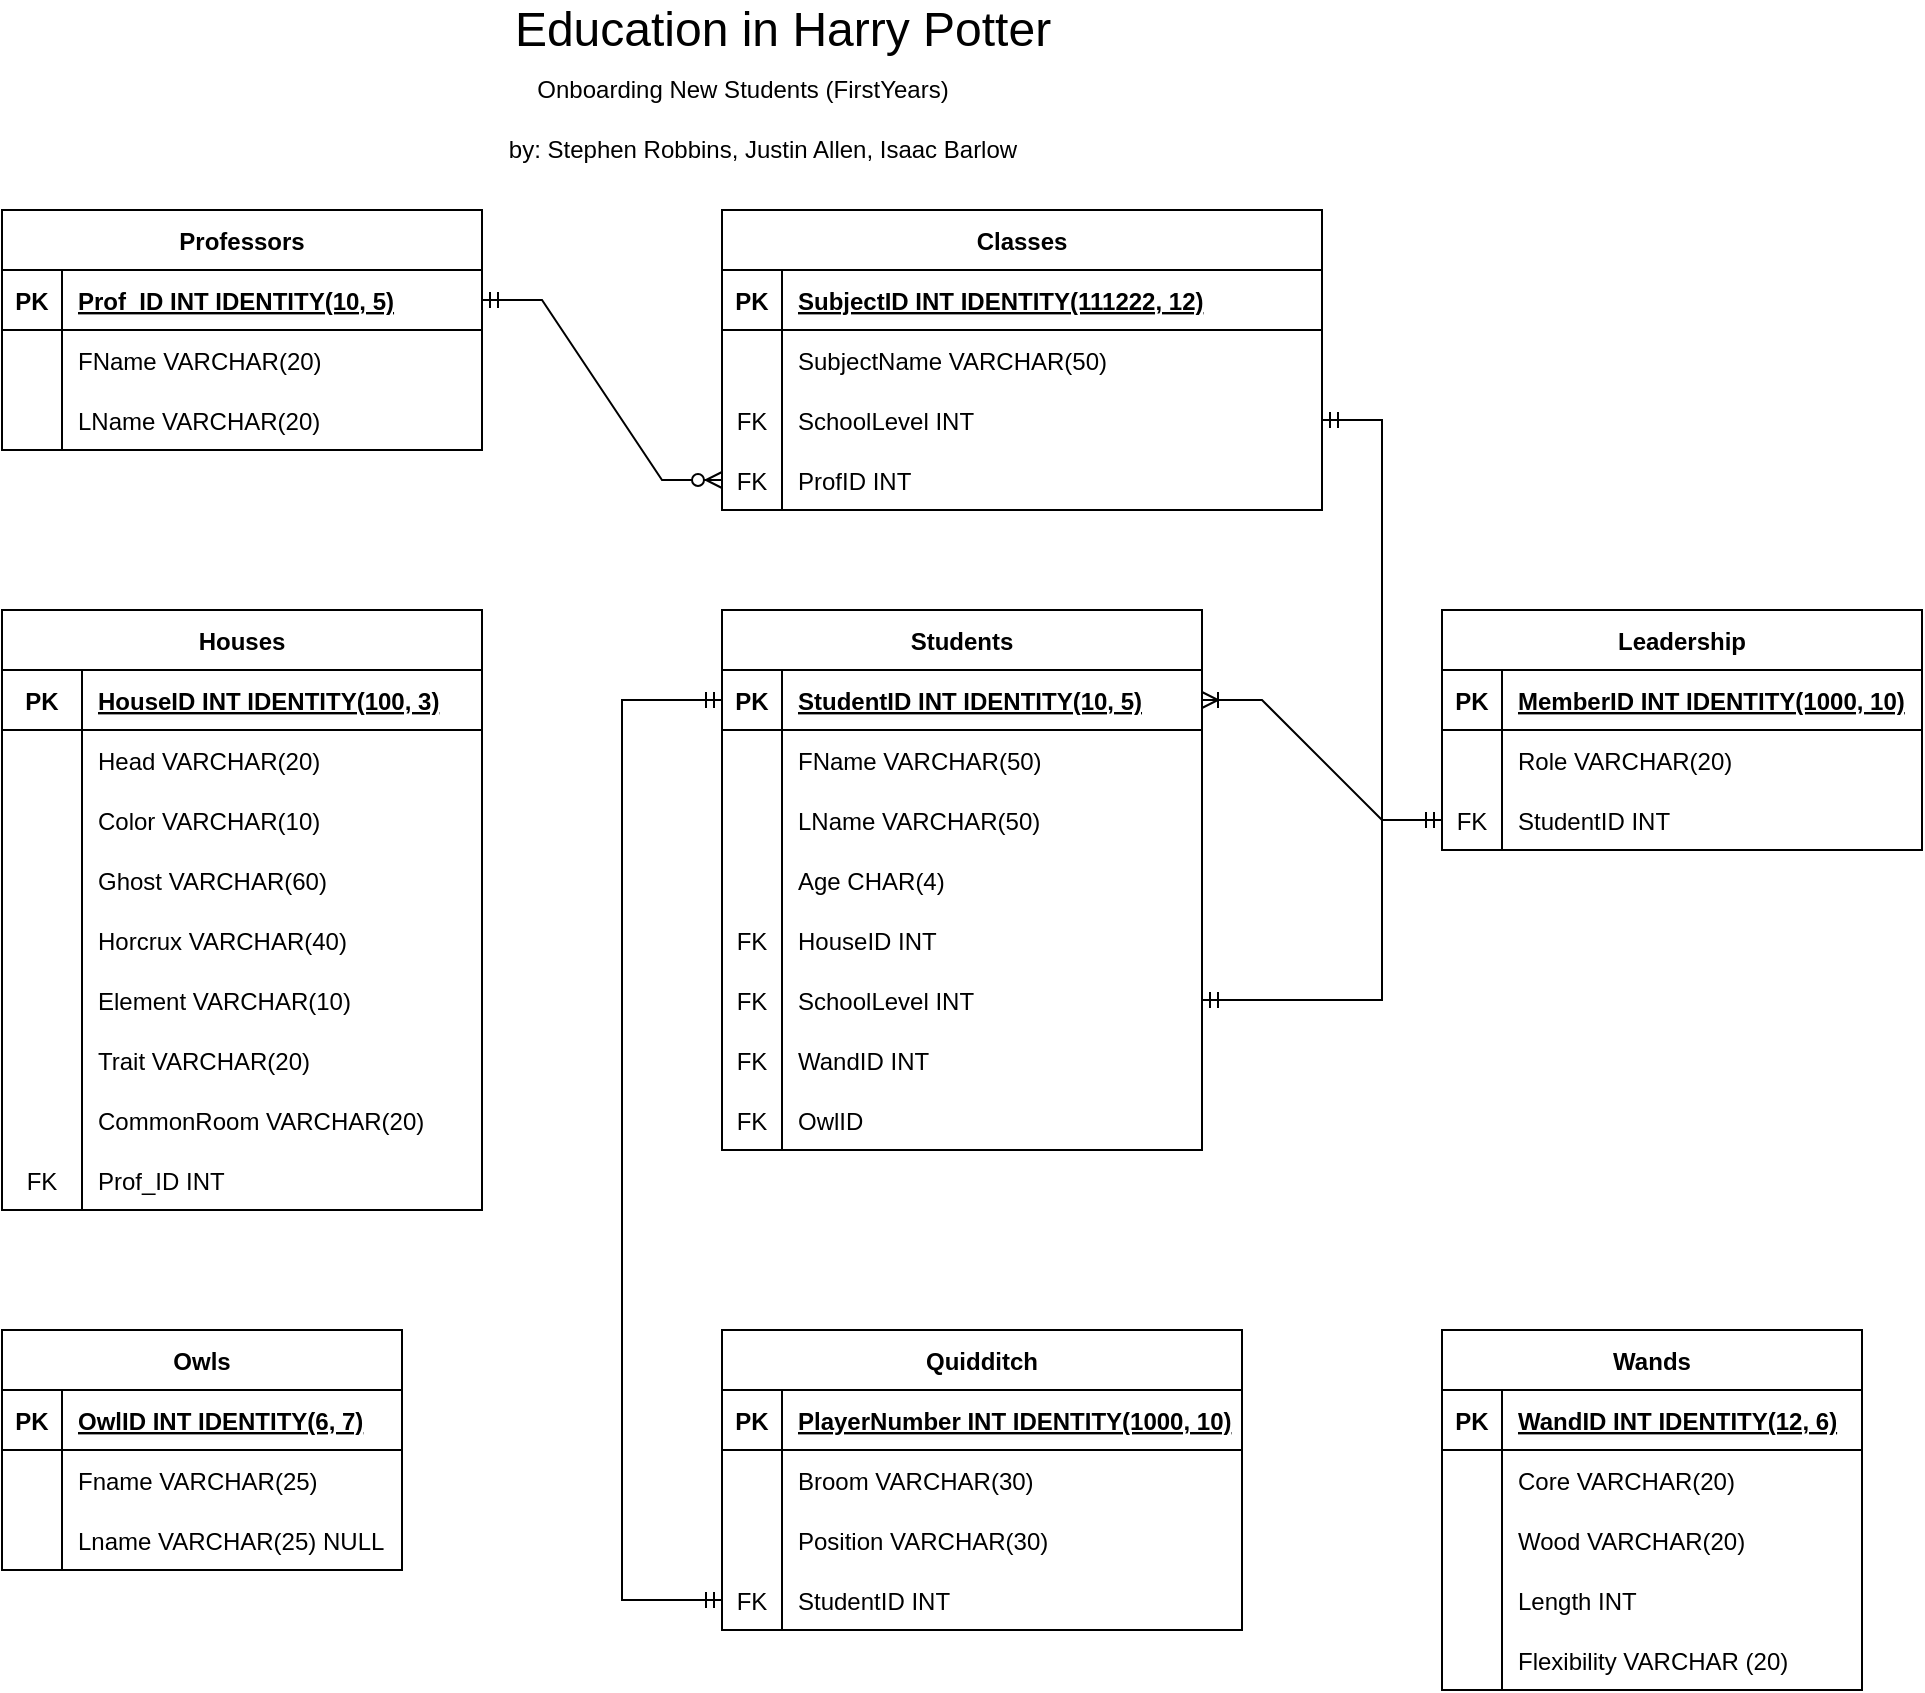 <mxfile version="17.4.2" type="github">
  <diagram id="U9MsJxQ1fenHRwTIjCpt" name="Page-1">
    <mxGraphModel dx="1662" dy="754" grid="1" gridSize="10" guides="1" tooltips="1" connect="1" arrows="1" fold="1" page="1" pageScale="1" pageWidth="850" pageHeight="1100" math="0" shadow="0">
      <root>
        <mxCell id="0" />
        <mxCell id="1" parent="0" />
        <mxCell id="-ZG44ZCdOxZZcYwlkN5d-154" value="Students" style="shape=table;startSize=30;container=1;collapsible=1;childLayout=tableLayout;fixedRows=1;rowLines=0;fontStyle=1;align=center;resizeLast=1;" parent="1" vertex="1">
          <mxGeometry x="440" y="360" width="240" height="270" as="geometry" />
        </mxCell>
        <mxCell id="-ZG44ZCdOxZZcYwlkN5d-155" value="" style="shape=tableRow;horizontal=0;startSize=0;swimlaneHead=0;swimlaneBody=0;fillColor=none;collapsible=0;dropTarget=0;points=[[0,0.5],[1,0.5]];portConstraint=eastwest;top=0;left=0;right=0;bottom=1;" parent="-ZG44ZCdOxZZcYwlkN5d-154" vertex="1">
          <mxGeometry y="30" width="240" height="30" as="geometry" />
        </mxCell>
        <mxCell id="-ZG44ZCdOxZZcYwlkN5d-156" value="PK" style="shape=partialRectangle;connectable=0;fillColor=none;top=0;left=0;bottom=0;right=0;fontStyle=1;overflow=hidden;" parent="-ZG44ZCdOxZZcYwlkN5d-155" vertex="1">
          <mxGeometry width="30" height="30" as="geometry">
            <mxRectangle width="30" height="30" as="alternateBounds" />
          </mxGeometry>
        </mxCell>
        <mxCell id="-ZG44ZCdOxZZcYwlkN5d-157" value="StudentID INT IDENTITY(10, 5)" style="shape=partialRectangle;connectable=0;fillColor=none;top=0;left=0;bottom=0;right=0;align=left;spacingLeft=6;fontStyle=5;overflow=hidden;" parent="-ZG44ZCdOxZZcYwlkN5d-155" vertex="1">
          <mxGeometry x="30" width="210" height="30" as="geometry">
            <mxRectangle width="210" height="30" as="alternateBounds" />
          </mxGeometry>
        </mxCell>
        <mxCell id="-ZG44ZCdOxZZcYwlkN5d-158" value="" style="shape=tableRow;horizontal=0;startSize=0;swimlaneHead=0;swimlaneBody=0;fillColor=none;collapsible=0;dropTarget=0;points=[[0,0.5],[1,0.5]];portConstraint=eastwest;top=0;left=0;right=0;bottom=0;" parent="-ZG44ZCdOxZZcYwlkN5d-154" vertex="1">
          <mxGeometry y="60" width="240" height="30" as="geometry" />
        </mxCell>
        <mxCell id="-ZG44ZCdOxZZcYwlkN5d-159" value="" style="shape=partialRectangle;connectable=0;fillColor=none;top=0;left=0;bottom=0;right=0;editable=1;overflow=hidden;" parent="-ZG44ZCdOxZZcYwlkN5d-158" vertex="1">
          <mxGeometry width="30" height="30" as="geometry">
            <mxRectangle width="30" height="30" as="alternateBounds" />
          </mxGeometry>
        </mxCell>
        <mxCell id="-ZG44ZCdOxZZcYwlkN5d-160" value="FName VARCHAR(50)" style="shape=partialRectangle;connectable=0;fillColor=none;top=0;left=0;bottom=0;right=0;align=left;spacingLeft=6;overflow=hidden;" parent="-ZG44ZCdOxZZcYwlkN5d-158" vertex="1">
          <mxGeometry x="30" width="210" height="30" as="geometry">
            <mxRectangle width="210" height="30" as="alternateBounds" />
          </mxGeometry>
        </mxCell>
        <mxCell id="-ZG44ZCdOxZZcYwlkN5d-161" value="" style="shape=tableRow;horizontal=0;startSize=0;swimlaneHead=0;swimlaneBody=0;fillColor=none;collapsible=0;dropTarget=0;points=[[0,0.5],[1,0.5]];portConstraint=eastwest;top=0;left=0;right=0;bottom=0;" parent="-ZG44ZCdOxZZcYwlkN5d-154" vertex="1">
          <mxGeometry y="90" width="240" height="30" as="geometry" />
        </mxCell>
        <mxCell id="-ZG44ZCdOxZZcYwlkN5d-162" value="" style="shape=partialRectangle;connectable=0;fillColor=none;top=0;left=0;bottom=0;right=0;editable=1;overflow=hidden;" parent="-ZG44ZCdOxZZcYwlkN5d-161" vertex="1">
          <mxGeometry width="30" height="30" as="geometry">
            <mxRectangle width="30" height="30" as="alternateBounds" />
          </mxGeometry>
        </mxCell>
        <mxCell id="-ZG44ZCdOxZZcYwlkN5d-163" value="LName VARCHAR(50)" style="shape=partialRectangle;connectable=0;fillColor=none;top=0;left=0;bottom=0;right=0;align=left;spacingLeft=6;overflow=hidden;" parent="-ZG44ZCdOxZZcYwlkN5d-161" vertex="1">
          <mxGeometry x="30" width="210" height="30" as="geometry">
            <mxRectangle width="210" height="30" as="alternateBounds" />
          </mxGeometry>
        </mxCell>
        <mxCell id="-ZG44ZCdOxZZcYwlkN5d-164" value="" style="shape=tableRow;horizontal=0;startSize=0;swimlaneHead=0;swimlaneBody=0;fillColor=none;collapsible=0;dropTarget=0;points=[[0,0.5],[1,0.5]];portConstraint=eastwest;top=0;left=0;right=0;bottom=0;" parent="-ZG44ZCdOxZZcYwlkN5d-154" vertex="1">
          <mxGeometry y="120" width="240" height="30" as="geometry" />
        </mxCell>
        <mxCell id="-ZG44ZCdOxZZcYwlkN5d-165" value="" style="shape=partialRectangle;connectable=0;fillColor=none;top=0;left=0;bottom=0;right=0;editable=1;overflow=hidden;" parent="-ZG44ZCdOxZZcYwlkN5d-164" vertex="1">
          <mxGeometry width="30" height="30" as="geometry">
            <mxRectangle width="30" height="30" as="alternateBounds" />
          </mxGeometry>
        </mxCell>
        <mxCell id="-ZG44ZCdOxZZcYwlkN5d-166" value="Age CHAR(4)" style="shape=partialRectangle;connectable=0;fillColor=none;top=0;left=0;bottom=0;right=0;align=left;spacingLeft=6;overflow=hidden;" parent="-ZG44ZCdOxZZcYwlkN5d-164" vertex="1">
          <mxGeometry x="30" width="210" height="30" as="geometry">
            <mxRectangle width="210" height="30" as="alternateBounds" />
          </mxGeometry>
        </mxCell>
        <mxCell id="-ZG44ZCdOxZZcYwlkN5d-338" value="" style="shape=tableRow;horizontal=0;startSize=0;swimlaneHead=0;swimlaneBody=0;fillColor=none;collapsible=0;dropTarget=0;points=[[0,0.5],[1,0.5]];portConstraint=eastwest;top=0;left=0;right=0;bottom=0;" parent="-ZG44ZCdOxZZcYwlkN5d-154" vertex="1">
          <mxGeometry y="150" width="240" height="30" as="geometry" />
        </mxCell>
        <mxCell id="-ZG44ZCdOxZZcYwlkN5d-339" value="FK" style="shape=partialRectangle;connectable=0;fillColor=none;top=0;left=0;bottom=0;right=0;editable=1;overflow=hidden;" parent="-ZG44ZCdOxZZcYwlkN5d-338" vertex="1">
          <mxGeometry width="30" height="30" as="geometry">
            <mxRectangle width="30" height="30" as="alternateBounds" />
          </mxGeometry>
        </mxCell>
        <mxCell id="-ZG44ZCdOxZZcYwlkN5d-340" value="HouseID INT" style="shape=partialRectangle;connectable=0;fillColor=none;top=0;left=0;bottom=0;right=0;align=left;spacingLeft=6;overflow=hidden;" parent="-ZG44ZCdOxZZcYwlkN5d-338" vertex="1">
          <mxGeometry x="30" width="210" height="30" as="geometry">
            <mxRectangle width="210" height="30" as="alternateBounds" />
          </mxGeometry>
        </mxCell>
        <mxCell id="-ZG44ZCdOxZZcYwlkN5d-341" value="" style="shape=tableRow;horizontal=0;startSize=0;swimlaneHead=0;swimlaneBody=0;fillColor=none;collapsible=0;dropTarget=0;points=[[0,0.5],[1,0.5]];portConstraint=eastwest;top=0;left=0;right=0;bottom=0;" parent="-ZG44ZCdOxZZcYwlkN5d-154" vertex="1">
          <mxGeometry y="180" width="240" height="30" as="geometry" />
        </mxCell>
        <mxCell id="-ZG44ZCdOxZZcYwlkN5d-342" value="FK" style="shape=partialRectangle;connectable=0;fillColor=none;top=0;left=0;bottom=0;right=0;editable=1;overflow=hidden;" parent="-ZG44ZCdOxZZcYwlkN5d-341" vertex="1">
          <mxGeometry width="30" height="30" as="geometry">
            <mxRectangle width="30" height="30" as="alternateBounds" />
          </mxGeometry>
        </mxCell>
        <mxCell id="-ZG44ZCdOxZZcYwlkN5d-343" value="SchoolLevel INT" style="shape=partialRectangle;connectable=0;fillColor=none;top=0;left=0;bottom=0;right=0;align=left;spacingLeft=6;overflow=hidden;" parent="-ZG44ZCdOxZZcYwlkN5d-341" vertex="1">
          <mxGeometry x="30" width="210" height="30" as="geometry">
            <mxRectangle width="210" height="30" as="alternateBounds" />
          </mxGeometry>
        </mxCell>
        <mxCell id="-ZG44ZCdOxZZcYwlkN5d-344" value="" style="shape=tableRow;horizontal=0;startSize=0;swimlaneHead=0;swimlaneBody=0;fillColor=none;collapsible=0;dropTarget=0;points=[[0,0.5],[1,0.5]];portConstraint=eastwest;top=0;left=0;right=0;bottom=0;" parent="-ZG44ZCdOxZZcYwlkN5d-154" vertex="1">
          <mxGeometry y="210" width="240" height="30" as="geometry" />
        </mxCell>
        <mxCell id="-ZG44ZCdOxZZcYwlkN5d-345" value="FK" style="shape=partialRectangle;connectable=0;fillColor=none;top=0;left=0;bottom=0;right=0;editable=1;overflow=hidden;" parent="-ZG44ZCdOxZZcYwlkN5d-344" vertex="1">
          <mxGeometry width="30" height="30" as="geometry">
            <mxRectangle width="30" height="30" as="alternateBounds" />
          </mxGeometry>
        </mxCell>
        <mxCell id="-ZG44ZCdOxZZcYwlkN5d-346" value="WandID INT" style="shape=partialRectangle;connectable=0;fillColor=none;top=0;left=0;bottom=0;right=0;align=left;spacingLeft=6;overflow=hidden;" parent="-ZG44ZCdOxZZcYwlkN5d-344" vertex="1">
          <mxGeometry x="30" width="210" height="30" as="geometry">
            <mxRectangle width="210" height="30" as="alternateBounds" />
          </mxGeometry>
        </mxCell>
        <mxCell id="-ZG44ZCdOxZZcYwlkN5d-347" value="" style="shape=tableRow;horizontal=0;startSize=0;swimlaneHead=0;swimlaneBody=0;fillColor=none;collapsible=0;dropTarget=0;points=[[0,0.5],[1,0.5]];portConstraint=eastwest;top=0;left=0;right=0;bottom=0;" parent="-ZG44ZCdOxZZcYwlkN5d-154" vertex="1">
          <mxGeometry y="240" width="240" height="30" as="geometry" />
        </mxCell>
        <mxCell id="-ZG44ZCdOxZZcYwlkN5d-348" value="FK" style="shape=partialRectangle;connectable=0;fillColor=none;top=0;left=0;bottom=0;right=0;editable=1;overflow=hidden;" parent="-ZG44ZCdOxZZcYwlkN5d-347" vertex="1">
          <mxGeometry width="30" height="30" as="geometry">
            <mxRectangle width="30" height="30" as="alternateBounds" />
          </mxGeometry>
        </mxCell>
        <mxCell id="-ZG44ZCdOxZZcYwlkN5d-349" value="OwlID" style="shape=partialRectangle;connectable=0;fillColor=none;top=0;left=0;bottom=0;right=0;align=left;spacingLeft=6;overflow=hidden;" parent="-ZG44ZCdOxZZcYwlkN5d-347" vertex="1">
          <mxGeometry x="30" width="210" height="30" as="geometry">
            <mxRectangle width="210" height="30" as="alternateBounds" />
          </mxGeometry>
        </mxCell>
        <mxCell id="-ZG44ZCdOxZZcYwlkN5d-170" value="Houses" style="shape=table;startSize=30;container=1;collapsible=1;childLayout=tableLayout;fixedRows=1;rowLines=0;fontStyle=1;align=center;resizeLast=1;" parent="1" vertex="1">
          <mxGeometry x="80" y="360" width="240" height="300" as="geometry" />
        </mxCell>
        <mxCell id="-ZG44ZCdOxZZcYwlkN5d-171" value="" style="shape=tableRow;horizontal=0;startSize=0;swimlaneHead=0;swimlaneBody=0;fillColor=none;collapsible=0;dropTarget=0;points=[[0,0.5],[1,0.5]];portConstraint=eastwest;top=0;left=0;right=0;bottom=1;" parent="-ZG44ZCdOxZZcYwlkN5d-170" vertex="1">
          <mxGeometry y="30" width="240" height="30" as="geometry" />
        </mxCell>
        <mxCell id="-ZG44ZCdOxZZcYwlkN5d-172" value="PK" style="shape=partialRectangle;connectable=0;fillColor=none;top=0;left=0;bottom=0;right=0;fontStyle=1;overflow=hidden;" parent="-ZG44ZCdOxZZcYwlkN5d-171" vertex="1">
          <mxGeometry width="40" height="30" as="geometry">
            <mxRectangle width="40" height="30" as="alternateBounds" />
          </mxGeometry>
        </mxCell>
        <mxCell id="-ZG44ZCdOxZZcYwlkN5d-173" value="HouseID INT IDENTITY(100, 3)" style="shape=partialRectangle;connectable=0;fillColor=none;top=0;left=0;bottom=0;right=0;align=left;spacingLeft=6;fontStyle=5;overflow=hidden;" parent="-ZG44ZCdOxZZcYwlkN5d-171" vertex="1">
          <mxGeometry x="40" width="200" height="30" as="geometry">
            <mxRectangle width="200" height="30" as="alternateBounds" />
          </mxGeometry>
        </mxCell>
        <mxCell id="-ZG44ZCdOxZZcYwlkN5d-177" value="" style="shape=tableRow;horizontal=0;startSize=0;swimlaneHead=0;swimlaneBody=0;fillColor=none;collapsible=0;dropTarget=0;points=[[0,0.5],[1,0.5]];portConstraint=eastwest;top=0;left=0;right=0;bottom=0;" parent="-ZG44ZCdOxZZcYwlkN5d-170" vertex="1">
          <mxGeometry y="60" width="240" height="30" as="geometry" />
        </mxCell>
        <mxCell id="-ZG44ZCdOxZZcYwlkN5d-178" value="" style="shape=partialRectangle;connectable=0;fillColor=none;top=0;left=0;bottom=0;right=0;editable=1;overflow=hidden;" parent="-ZG44ZCdOxZZcYwlkN5d-177" vertex="1">
          <mxGeometry width="40" height="30" as="geometry">
            <mxRectangle width="40" height="30" as="alternateBounds" />
          </mxGeometry>
        </mxCell>
        <mxCell id="-ZG44ZCdOxZZcYwlkN5d-179" value="Head VARCHAR(20)" style="shape=partialRectangle;connectable=0;fillColor=none;top=0;left=0;bottom=0;right=0;align=left;spacingLeft=6;overflow=hidden;" parent="-ZG44ZCdOxZZcYwlkN5d-177" vertex="1">
          <mxGeometry x="40" width="200" height="30" as="geometry">
            <mxRectangle width="200" height="30" as="alternateBounds" />
          </mxGeometry>
        </mxCell>
        <mxCell id="-ZG44ZCdOxZZcYwlkN5d-180" value="" style="shape=tableRow;horizontal=0;startSize=0;swimlaneHead=0;swimlaneBody=0;fillColor=none;collapsible=0;dropTarget=0;points=[[0,0.5],[1,0.5]];portConstraint=eastwest;top=0;left=0;right=0;bottom=0;" parent="-ZG44ZCdOxZZcYwlkN5d-170" vertex="1">
          <mxGeometry y="90" width="240" height="30" as="geometry" />
        </mxCell>
        <mxCell id="-ZG44ZCdOxZZcYwlkN5d-181" value="" style="shape=partialRectangle;connectable=0;fillColor=none;top=0;left=0;bottom=0;right=0;editable=1;overflow=hidden;" parent="-ZG44ZCdOxZZcYwlkN5d-180" vertex="1">
          <mxGeometry width="40" height="30" as="geometry">
            <mxRectangle width="40" height="30" as="alternateBounds" />
          </mxGeometry>
        </mxCell>
        <mxCell id="-ZG44ZCdOxZZcYwlkN5d-182" value="Color VARCHAR(10)" style="shape=partialRectangle;connectable=0;fillColor=none;top=0;left=0;bottom=0;right=0;align=left;spacingLeft=6;overflow=hidden;" parent="-ZG44ZCdOxZZcYwlkN5d-180" vertex="1">
          <mxGeometry x="40" width="200" height="30" as="geometry">
            <mxRectangle width="200" height="30" as="alternateBounds" />
          </mxGeometry>
        </mxCell>
        <mxCell id="-ZG44ZCdOxZZcYwlkN5d-183" value="" style="shape=tableRow;horizontal=0;startSize=0;swimlaneHead=0;swimlaneBody=0;fillColor=none;collapsible=0;dropTarget=0;points=[[0,0.5],[1,0.5]];portConstraint=eastwest;top=0;left=0;right=0;bottom=0;" parent="-ZG44ZCdOxZZcYwlkN5d-170" vertex="1">
          <mxGeometry y="120" width="240" height="30" as="geometry" />
        </mxCell>
        <mxCell id="-ZG44ZCdOxZZcYwlkN5d-184" value="" style="shape=partialRectangle;connectable=0;fillColor=none;top=0;left=0;bottom=0;right=0;editable=1;overflow=hidden;" parent="-ZG44ZCdOxZZcYwlkN5d-183" vertex="1">
          <mxGeometry width="40" height="30" as="geometry">
            <mxRectangle width="40" height="30" as="alternateBounds" />
          </mxGeometry>
        </mxCell>
        <mxCell id="-ZG44ZCdOxZZcYwlkN5d-185" value="Ghost VARCHAR(60)" style="shape=partialRectangle;connectable=0;fillColor=none;top=0;left=0;bottom=0;right=0;align=left;spacingLeft=6;overflow=hidden;" parent="-ZG44ZCdOxZZcYwlkN5d-183" vertex="1">
          <mxGeometry x="40" width="200" height="30" as="geometry">
            <mxRectangle width="200" height="30" as="alternateBounds" />
          </mxGeometry>
        </mxCell>
        <mxCell id="-ZG44ZCdOxZZcYwlkN5d-186" value="" style="shape=tableRow;horizontal=0;startSize=0;swimlaneHead=0;swimlaneBody=0;fillColor=none;collapsible=0;dropTarget=0;points=[[0,0.5],[1,0.5]];portConstraint=eastwest;top=0;left=0;right=0;bottom=0;" parent="-ZG44ZCdOxZZcYwlkN5d-170" vertex="1">
          <mxGeometry y="150" width="240" height="30" as="geometry" />
        </mxCell>
        <mxCell id="-ZG44ZCdOxZZcYwlkN5d-187" value="" style="shape=partialRectangle;connectable=0;fillColor=none;top=0;left=0;bottom=0;right=0;editable=1;overflow=hidden;" parent="-ZG44ZCdOxZZcYwlkN5d-186" vertex="1">
          <mxGeometry width="40" height="30" as="geometry">
            <mxRectangle width="40" height="30" as="alternateBounds" />
          </mxGeometry>
        </mxCell>
        <mxCell id="-ZG44ZCdOxZZcYwlkN5d-188" value="Horcrux VARCHAR(40)" style="shape=partialRectangle;connectable=0;fillColor=none;top=0;left=0;bottom=0;right=0;align=left;spacingLeft=6;overflow=hidden;" parent="-ZG44ZCdOxZZcYwlkN5d-186" vertex="1">
          <mxGeometry x="40" width="200" height="30" as="geometry">
            <mxRectangle width="200" height="30" as="alternateBounds" />
          </mxGeometry>
        </mxCell>
        <mxCell id="-ZG44ZCdOxZZcYwlkN5d-189" value="" style="shape=tableRow;horizontal=0;startSize=0;swimlaneHead=0;swimlaneBody=0;fillColor=none;collapsible=0;dropTarget=0;points=[[0,0.5],[1,0.5]];portConstraint=eastwest;top=0;left=0;right=0;bottom=0;" parent="-ZG44ZCdOxZZcYwlkN5d-170" vertex="1">
          <mxGeometry y="180" width="240" height="30" as="geometry" />
        </mxCell>
        <mxCell id="-ZG44ZCdOxZZcYwlkN5d-190" value="" style="shape=partialRectangle;connectable=0;fillColor=none;top=0;left=0;bottom=0;right=0;editable=1;overflow=hidden;" parent="-ZG44ZCdOxZZcYwlkN5d-189" vertex="1">
          <mxGeometry width="40" height="30" as="geometry">
            <mxRectangle width="40" height="30" as="alternateBounds" />
          </mxGeometry>
        </mxCell>
        <mxCell id="-ZG44ZCdOxZZcYwlkN5d-191" value="Element VARCHAR(10)" style="shape=partialRectangle;connectable=0;fillColor=none;top=0;left=0;bottom=0;right=0;align=left;spacingLeft=6;overflow=hidden;" parent="-ZG44ZCdOxZZcYwlkN5d-189" vertex="1">
          <mxGeometry x="40" width="200" height="30" as="geometry">
            <mxRectangle width="200" height="30" as="alternateBounds" />
          </mxGeometry>
        </mxCell>
        <mxCell id="-ZG44ZCdOxZZcYwlkN5d-192" value="" style="shape=tableRow;horizontal=0;startSize=0;swimlaneHead=0;swimlaneBody=0;fillColor=none;collapsible=0;dropTarget=0;points=[[0,0.5],[1,0.5]];portConstraint=eastwest;top=0;left=0;right=0;bottom=0;" parent="-ZG44ZCdOxZZcYwlkN5d-170" vertex="1">
          <mxGeometry y="210" width="240" height="30" as="geometry" />
        </mxCell>
        <mxCell id="-ZG44ZCdOxZZcYwlkN5d-193" value="" style="shape=partialRectangle;connectable=0;fillColor=none;top=0;left=0;bottom=0;right=0;editable=1;overflow=hidden;" parent="-ZG44ZCdOxZZcYwlkN5d-192" vertex="1">
          <mxGeometry width="40" height="30" as="geometry">
            <mxRectangle width="40" height="30" as="alternateBounds" />
          </mxGeometry>
        </mxCell>
        <mxCell id="-ZG44ZCdOxZZcYwlkN5d-194" value="Trait VARCHAR(20)" style="shape=partialRectangle;connectable=0;fillColor=none;top=0;left=0;bottom=0;right=0;align=left;spacingLeft=6;overflow=hidden;" parent="-ZG44ZCdOxZZcYwlkN5d-192" vertex="1">
          <mxGeometry x="40" width="200" height="30" as="geometry">
            <mxRectangle width="200" height="30" as="alternateBounds" />
          </mxGeometry>
        </mxCell>
        <mxCell id="-ZG44ZCdOxZZcYwlkN5d-335" value="" style="shape=tableRow;horizontal=0;startSize=0;swimlaneHead=0;swimlaneBody=0;fillColor=none;collapsible=0;dropTarget=0;points=[[0,0.5],[1,0.5]];portConstraint=eastwest;top=0;left=0;right=0;bottom=0;" parent="-ZG44ZCdOxZZcYwlkN5d-170" vertex="1">
          <mxGeometry y="240" width="240" height="30" as="geometry" />
        </mxCell>
        <mxCell id="-ZG44ZCdOxZZcYwlkN5d-336" value="" style="shape=partialRectangle;connectable=0;fillColor=none;top=0;left=0;bottom=0;right=0;editable=1;overflow=hidden;" parent="-ZG44ZCdOxZZcYwlkN5d-335" vertex="1">
          <mxGeometry width="40" height="30" as="geometry">
            <mxRectangle width="40" height="30" as="alternateBounds" />
          </mxGeometry>
        </mxCell>
        <mxCell id="-ZG44ZCdOxZZcYwlkN5d-337" value="CommonRoom VARCHAR(20)" style="shape=partialRectangle;connectable=0;fillColor=none;top=0;left=0;bottom=0;right=0;align=left;spacingLeft=6;overflow=hidden;" parent="-ZG44ZCdOxZZcYwlkN5d-335" vertex="1">
          <mxGeometry x="40" width="200" height="30" as="geometry">
            <mxRectangle width="200" height="30" as="alternateBounds" />
          </mxGeometry>
        </mxCell>
        <mxCell id="-ZG44ZCdOxZZcYwlkN5d-353" value="" style="shape=tableRow;horizontal=0;startSize=0;swimlaneHead=0;swimlaneBody=0;fillColor=none;collapsible=0;dropTarget=0;points=[[0,0.5],[1,0.5]];portConstraint=eastwest;top=0;left=0;right=0;bottom=0;" parent="-ZG44ZCdOxZZcYwlkN5d-170" vertex="1">
          <mxGeometry y="270" width="240" height="30" as="geometry" />
        </mxCell>
        <mxCell id="-ZG44ZCdOxZZcYwlkN5d-354" value="FK" style="shape=partialRectangle;connectable=0;fillColor=none;top=0;left=0;bottom=0;right=0;editable=1;overflow=hidden;" parent="-ZG44ZCdOxZZcYwlkN5d-353" vertex="1">
          <mxGeometry width="40" height="30" as="geometry">
            <mxRectangle width="40" height="30" as="alternateBounds" />
          </mxGeometry>
        </mxCell>
        <mxCell id="-ZG44ZCdOxZZcYwlkN5d-355" value="Prof_ID INT" style="shape=partialRectangle;connectable=0;fillColor=none;top=0;left=0;bottom=0;right=0;align=left;spacingLeft=6;overflow=hidden;" parent="-ZG44ZCdOxZZcYwlkN5d-353" vertex="1">
          <mxGeometry x="40" width="200" height="30" as="geometry">
            <mxRectangle width="200" height="30" as="alternateBounds" />
          </mxGeometry>
        </mxCell>
        <mxCell id="-ZG44ZCdOxZZcYwlkN5d-195" value="Classes" style="shape=table;startSize=30;container=1;collapsible=1;childLayout=tableLayout;fixedRows=1;rowLines=0;fontStyle=1;align=center;resizeLast=1;" parent="1" vertex="1">
          <mxGeometry x="440" y="160" width="300" height="150" as="geometry" />
        </mxCell>
        <mxCell id="-ZG44ZCdOxZZcYwlkN5d-196" value="" style="shape=tableRow;horizontal=0;startSize=0;swimlaneHead=0;swimlaneBody=0;fillColor=none;collapsible=0;dropTarget=0;points=[[0,0.5],[1,0.5]];portConstraint=eastwest;top=0;left=0;right=0;bottom=1;" parent="-ZG44ZCdOxZZcYwlkN5d-195" vertex="1">
          <mxGeometry y="30" width="300" height="30" as="geometry" />
        </mxCell>
        <mxCell id="-ZG44ZCdOxZZcYwlkN5d-197" value="PK" style="shape=partialRectangle;connectable=0;fillColor=none;top=0;left=0;bottom=0;right=0;fontStyle=1;overflow=hidden;" parent="-ZG44ZCdOxZZcYwlkN5d-196" vertex="1">
          <mxGeometry width="30" height="30" as="geometry">
            <mxRectangle width="30" height="30" as="alternateBounds" />
          </mxGeometry>
        </mxCell>
        <mxCell id="-ZG44ZCdOxZZcYwlkN5d-198" value="SubjectID INT IDENTITY(111222, 12)" style="shape=partialRectangle;connectable=0;fillColor=none;top=0;left=0;bottom=0;right=0;align=left;spacingLeft=6;fontStyle=5;overflow=hidden;" parent="-ZG44ZCdOxZZcYwlkN5d-196" vertex="1">
          <mxGeometry x="30" width="270" height="30" as="geometry">
            <mxRectangle width="270" height="30" as="alternateBounds" />
          </mxGeometry>
        </mxCell>
        <mxCell id="-ZG44ZCdOxZZcYwlkN5d-199" value="" style="shape=tableRow;horizontal=0;startSize=0;swimlaneHead=0;swimlaneBody=0;fillColor=none;collapsible=0;dropTarget=0;points=[[0,0.5],[1,0.5]];portConstraint=eastwest;top=0;left=0;right=0;bottom=0;" parent="-ZG44ZCdOxZZcYwlkN5d-195" vertex="1">
          <mxGeometry y="60" width="300" height="30" as="geometry" />
        </mxCell>
        <mxCell id="-ZG44ZCdOxZZcYwlkN5d-200" value="" style="shape=partialRectangle;connectable=0;fillColor=none;top=0;left=0;bottom=0;right=0;editable=1;overflow=hidden;" parent="-ZG44ZCdOxZZcYwlkN5d-199" vertex="1">
          <mxGeometry width="30" height="30" as="geometry">
            <mxRectangle width="30" height="30" as="alternateBounds" />
          </mxGeometry>
        </mxCell>
        <mxCell id="-ZG44ZCdOxZZcYwlkN5d-201" value="SubjectName VARCHAR(50)" style="shape=partialRectangle;connectable=0;fillColor=none;top=0;left=0;bottom=0;right=0;align=left;spacingLeft=6;overflow=hidden;" parent="-ZG44ZCdOxZZcYwlkN5d-199" vertex="1">
          <mxGeometry x="30" width="270" height="30" as="geometry">
            <mxRectangle width="270" height="30" as="alternateBounds" />
          </mxGeometry>
        </mxCell>
        <mxCell id="-ZG44ZCdOxZZcYwlkN5d-362" value="" style="shape=tableRow;horizontal=0;startSize=0;swimlaneHead=0;swimlaneBody=0;fillColor=none;collapsible=0;dropTarget=0;points=[[0,0.5],[1,0.5]];portConstraint=eastwest;top=0;left=0;right=0;bottom=0;" parent="-ZG44ZCdOxZZcYwlkN5d-195" vertex="1">
          <mxGeometry y="90" width="300" height="30" as="geometry" />
        </mxCell>
        <mxCell id="-ZG44ZCdOxZZcYwlkN5d-363" value="FK" style="shape=partialRectangle;connectable=0;fillColor=none;top=0;left=0;bottom=0;right=0;editable=1;overflow=hidden;" parent="-ZG44ZCdOxZZcYwlkN5d-362" vertex="1">
          <mxGeometry width="30" height="30" as="geometry">
            <mxRectangle width="30" height="30" as="alternateBounds" />
          </mxGeometry>
        </mxCell>
        <mxCell id="-ZG44ZCdOxZZcYwlkN5d-364" value="SchoolLevel INT" style="shape=partialRectangle;connectable=0;fillColor=none;top=0;left=0;bottom=0;right=0;align=left;spacingLeft=6;overflow=hidden;" parent="-ZG44ZCdOxZZcYwlkN5d-362" vertex="1">
          <mxGeometry x="30" width="270" height="30" as="geometry">
            <mxRectangle width="270" height="30" as="alternateBounds" />
          </mxGeometry>
        </mxCell>
        <mxCell id="-ZG44ZCdOxZZcYwlkN5d-202" value="" style="shape=tableRow;horizontal=0;startSize=0;swimlaneHead=0;swimlaneBody=0;fillColor=none;collapsible=0;dropTarget=0;points=[[0,0.5],[1,0.5]];portConstraint=eastwest;top=0;left=0;right=0;bottom=0;" parent="-ZG44ZCdOxZZcYwlkN5d-195" vertex="1">
          <mxGeometry y="120" width="300" height="30" as="geometry" />
        </mxCell>
        <mxCell id="-ZG44ZCdOxZZcYwlkN5d-203" value="FK" style="shape=partialRectangle;connectable=0;fillColor=none;top=0;left=0;bottom=0;right=0;editable=1;overflow=hidden;" parent="-ZG44ZCdOxZZcYwlkN5d-202" vertex="1">
          <mxGeometry width="30" height="30" as="geometry">
            <mxRectangle width="30" height="30" as="alternateBounds" />
          </mxGeometry>
        </mxCell>
        <mxCell id="-ZG44ZCdOxZZcYwlkN5d-204" value="ProfID INT" style="shape=partialRectangle;connectable=0;fillColor=none;top=0;left=0;bottom=0;right=0;align=left;spacingLeft=6;overflow=hidden;" parent="-ZG44ZCdOxZZcYwlkN5d-202" vertex="1">
          <mxGeometry x="30" width="270" height="30" as="geometry">
            <mxRectangle width="270" height="30" as="alternateBounds" />
          </mxGeometry>
        </mxCell>
        <mxCell id="-ZG44ZCdOxZZcYwlkN5d-220" value="&lt;font style=&quot;font-size: 24px&quot;&gt;Education in Harry Potter&lt;/font&gt;" style="text;html=1;align=center;verticalAlign=middle;resizable=0;points=[];autosize=1;strokeColor=none;fillColor=none;" parent="1" vertex="1">
          <mxGeometry x="330" y="60" width="280" height="20" as="geometry" />
        </mxCell>
        <mxCell id="-ZG44ZCdOxZZcYwlkN5d-221" value="Leadership" style="shape=table;startSize=30;container=1;collapsible=1;childLayout=tableLayout;fixedRows=1;rowLines=0;fontStyle=1;align=center;resizeLast=1;" parent="1" vertex="1">
          <mxGeometry x="800" y="360" width="240" height="120" as="geometry" />
        </mxCell>
        <mxCell id="-ZG44ZCdOxZZcYwlkN5d-222" value="" style="shape=tableRow;horizontal=0;startSize=0;swimlaneHead=0;swimlaneBody=0;fillColor=none;collapsible=0;dropTarget=0;points=[[0,0.5],[1,0.5]];portConstraint=eastwest;top=0;left=0;right=0;bottom=1;" parent="-ZG44ZCdOxZZcYwlkN5d-221" vertex="1">
          <mxGeometry y="30" width="240" height="30" as="geometry" />
        </mxCell>
        <mxCell id="-ZG44ZCdOxZZcYwlkN5d-223" value="PK" style="shape=partialRectangle;connectable=0;fillColor=none;top=0;left=0;bottom=0;right=0;fontStyle=1;overflow=hidden;" parent="-ZG44ZCdOxZZcYwlkN5d-222" vertex="1">
          <mxGeometry width="30" height="30" as="geometry">
            <mxRectangle width="30" height="30" as="alternateBounds" />
          </mxGeometry>
        </mxCell>
        <mxCell id="-ZG44ZCdOxZZcYwlkN5d-224" value="MemberID INT IDENTITY(1000, 10)" style="shape=partialRectangle;connectable=0;fillColor=none;top=0;left=0;bottom=0;right=0;align=left;spacingLeft=6;fontStyle=5;overflow=hidden;" parent="-ZG44ZCdOxZZcYwlkN5d-222" vertex="1">
          <mxGeometry x="30" width="210" height="30" as="geometry">
            <mxRectangle width="210" height="30" as="alternateBounds" />
          </mxGeometry>
        </mxCell>
        <mxCell id="-ZG44ZCdOxZZcYwlkN5d-225" value="" style="shape=tableRow;horizontal=0;startSize=0;swimlaneHead=0;swimlaneBody=0;fillColor=none;collapsible=0;dropTarget=0;points=[[0,0.5],[1,0.5]];portConstraint=eastwest;top=0;left=0;right=0;bottom=0;" parent="-ZG44ZCdOxZZcYwlkN5d-221" vertex="1">
          <mxGeometry y="60" width="240" height="30" as="geometry" />
        </mxCell>
        <mxCell id="-ZG44ZCdOxZZcYwlkN5d-226" value="" style="shape=partialRectangle;connectable=0;fillColor=none;top=0;left=0;bottom=0;right=0;editable=1;overflow=hidden;" parent="-ZG44ZCdOxZZcYwlkN5d-225" vertex="1">
          <mxGeometry width="30" height="30" as="geometry">
            <mxRectangle width="30" height="30" as="alternateBounds" />
          </mxGeometry>
        </mxCell>
        <mxCell id="-ZG44ZCdOxZZcYwlkN5d-227" value="Role VARCHAR(20)" style="shape=partialRectangle;connectable=0;fillColor=none;top=0;left=0;bottom=0;right=0;align=left;spacingLeft=6;overflow=hidden;" parent="-ZG44ZCdOxZZcYwlkN5d-225" vertex="1">
          <mxGeometry x="30" width="210" height="30" as="geometry">
            <mxRectangle width="210" height="30" as="alternateBounds" />
          </mxGeometry>
        </mxCell>
        <mxCell id="-ZG44ZCdOxZZcYwlkN5d-231" value="" style="shape=tableRow;horizontal=0;startSize=0;swimlaneHead=0;swimlaneBody=0;fillColor=none;collapsible=0;dropTarget=0;points=[[0,0.5],[1,0.5]];portConstraint=eastwest;top=0;left=0;right=0;bottom=0;" parent="-ZG44ZCdOxZZcYwlkN5d-221" vertex="1">
          <mxGeometry y="90" width="240" height="30" as="geometry" />
        </mxCell>
        <mxCell id="-ZG44ZCdOxZZcYwlkN5d-232" value="FK" style="shape=partialRectangle;connectable=0;fillColor=none;top=0;left=0;bottom=0;right=0;editable=1;overflow=hidden;" parent="-ZG44ZCdOxZZcYwlkN5d-231" vertex="1">
          <mxGeometry width="30" height="30" as="geometry">
            <mxRectangle width="30" height="30" as="alternateBounds" />
          </mxGeometry>
        </mxCell>
        <mxCell id="-ZG44ZCdOxZZcYwlkN5d-233" value="StudentID INT" style="shape=partialRectangle;connectable=0;fillColor=none;top=0;left=0;bottom=0;right=0;align=left;spacingLeft=6;overflow=hidden;" parent="-ZG44ZCdOxZZcYwlkN5d-231" vertex="1">
          <mxGeometry x="30" width="210" height="30" as="geometry">
            <mxRectangle width="210" height="30" as="alternateBounds" />
          </mxGeometry>
        </mxCell>
        <mxCell id="-ZG44ZCdOxZZcYwlkN5d-240" value="Owls" style="shape=table;startSize=30;container=1;collapsible=1;childLayout=tableLayout;fixedRows=1;rowLines=0;fontStyle=1;align=center;resizeLast=1;" parent="1" vertex="1">
          <mxGeometry x="80" y="720" width="200" height="120" as="geometry" />
        </mxCell>
        <mxCell id="-ZG44ZCdOxZZcYwlkN5d-241" value="" style="shape=tableRow;horizontal=0;startSize=0;swimlaneHead=0;swimlaneBody=0;fillColor=none;collapsible=0;dropTarget=0;points=[[0,0.5],[1,0.5]];portConstraint=eastwest;top=0;left=0;right=0;bottom=1;" parent="-ZG44ZCdOxZZcYwlkN5d-240" vertex="1">
          <mxGeometry y="30" width="200" height="30" as="geometry" />
        </mxCell>
        <mxCell id="-ZG44ZCdOxZZcYwlkN5d-242" value="PK" style="shape=partialRectangle;connectable=0;fillColor=none;top=0;left=0;bottom=0;right=0;fontStyle=1;overflow=hidden;" parent="-ZG44ZCdOxZZcYwlkN5d-241" vertex="1">
          <mxGeometry width="30" height="30" as="geometry">
            <mxRectangle width="30" height="30" as="alternateBounds" />
          </mxGeometry>
        </mxCell>
        <mxCell id="-ZG44ZCdOxZZcYwlkN5d-243" value="OwlID INT IDENTITY(6, 7)" style="shape=partialRectangle;connectable=0;fillColor=none;top=0;left=0;bottom=0;right=0;align=left;spacingLeft=6;fontStyle=5;overflow=hidden;" parent="-ZG44ZCdOxZZcYwlkN5d-241" vertex="1">
          <mxGeometry x="30" width="170" height="30" as="geometry">
            <mxRectangle width="170" height="30" as="alternateBounds" />
          </mxGeometry>
        </mxCell>
        <mxCell id="-ZG44ZCdOxZZcYwlkN5d-244" value="" style="shape=tableRow;horizontal=0;startSize=0;swimlaneHead=0;swimlaneBody=0;fillColor=none;collapsible=0;dropTarget=0;points=[[0,0.5],[1,0.5]];portConstraint=eastwest;top=0;left=0;right=0;bottom=0;" parent="-ZG44ZCdOxZZcYwlkN5d-240" vertex="1">
          <mxGeometry y="60" width="200" height="30" as="geometry" />
        </mxCell>
        <mxCell id="-ZG44ZCdOxZZcYwlkN5d-245" value="" style="shape=partialRectangle;connectable=0;fillColor=none;top=0;left=0;bottom=0;right=0;editable=1;overflow=hidden;" parent="-ZG44ZCdOxZZcYwlkN5d-244" vertex="1">
          <mxGeometry width="30" height="30" as="geometry">
            <mxRectangle width="30" height="30" as="alternateBounds" />
          </mxGeometry>
        </mxCell>
        <mxCell id="-ZG44ZCdOxZZcYwlkN5d-246" value="Fname VARCHAR(25)" style="shape=partialRectangle;connectable=0;fillColor=none;top=0;left=0;bottom=0;right=0;align=left;spacingLeft=6;overflow=hidden;" parent="-ZG44ZCdOxZZcYwlkN5d-244" vertex="1">
          <mxGeometry x="30" width="170" height="30" as="geometry">
            <mxRectangle width="170" height="30" as="alternateBounds" />
          </mxGeometry>
        </mxCell>
        <mxCell id="-ZG44ZCdOxZZcYwlkN5d-247" value="" style="shape=tableRow;horizontal=0;startSize=0;swimlaneHead=0;swimlaneBody=0;fillColor=none;collapsible=0;dropTarget=0;points=[[0,0.5],[1,0.5]];portConstraint=eastwest;top=0;left=0;right=0;bottom=0;" parent="-ZG44ZCdOxZZcYwlkN5d-240" vertex="1">
          <mxGeometry y="90" width="200" height="30" as="geometry" />
        </mxCell>
        <mxCell id="-ZG44ZCdOxZZcYwlkN5d-248" value="" style="shape=partialRectangle;connectable=0;fillColor=none;top=0;left=0;bottom=0;right=0;editable=1;overflow=hidden;" parent="-ZG44ZCdOxZZcYwlkN5d-247" vertex="1">
          <mxGeometry width="30" height="30" as="geometry">
            <mxRectangle width="30" height="30" as="alternateBounds" />
          </mxGeometry>
        </mxCell>
        <mxCell id="-ZG44ZCdOxZZcYwlkN5d-249" value="Lname VARCHAR(25) NULL" style="shape=partialRectangle;connectable=0;fillColor=none;top=0;left=0;bottom=0;right=0;align=left;spacingLeft=6;overflow=hidden;" parent="-ZG44ZCdOxZZcYwlkN5d-247" vertex="1">
          <mxGeometry x="30" width="170" height="30" as="geometry">
            <mxRectangle width="170" height="30" as="alternateBounds" />
          </mxGeometry>
        </mxCell>
        <mxCell id="-ZG44ZCdOxZZcYwlkN5d-252" value="Wands" style="shape=table;startSize=30;container=1;collapsible=1;childLayout=tableLayout;fixedRows=1;rowLines=0;fontStyle=1;align=center;resizeLast=1;" parent="1" vertex="1">
          <mxGeometry x="800" y="720" width="210" height="180" as="geometry" />
        </mxCell>
        <mxCell id="-ZG44ZCdOxZZcYwlkN5d-253" value="" style="shape=tableRow;horizontal=0;startSize=0;swimlaneHead=0;swimlaneBody=0;fillColor=none;collapsible=0;dropTarget=0;points=[[0,0.5],[1,0.5]];portConstraint=eastwest;top=0;left=0;right=0;bottom=1;" parent="-ZG44ZCdOxZZcYwlkN5d-252" vertex="1">
          <mxGeometry y="30" width="210" height="30" as="geometry" />
        </mxCell>
        <mxCell id="-ZG44ZCdOxZZcYwlkN5d-254" value="PK" style="shape=partialRectangle;connectable=0;fillColor=none;top=0;left=0;bottom=0;right=0;fontStyle=1;overflow=hidden;" parent="-ZG44ZCdOxZZcYwlkN5d-253" vertex="1">
          <mxGeometry width="30" height="30" as="geometry">
            <mxRectangle width="30" height="30" as="alternateBounds" />
          </mxGeometry>
        </mxCell>
        <mxCell id="-ZG44ZCdOxZZcYwlkN5d-255" value="WandID INT IDENTITY(12, 6)" style="shape=partialRectangle;connectable=0;fillColor=none;top=0;left=0;bottom=0;right=0;align=left;spacingLeft=6;fontStyle=5;overflow=hidden;" parent="-ZG44ZCdOxZZcYwlkN5d-253" vertex="1">
          <mxGeometry x="30" width="180" height="30" as="geometry">
            <mxRectangle width="180" height="30" as="alternateBounds" />
          </mxGeometry>
        </mxCell>
        <mxCell id="-ZG44ZCdOxZZcYwlkN5d-256" value="" style="shape=tableRow;horizontal=0;startSize=0;swimlaneHead=0;swimlaneBody=0;fillColor=none;collapsible=0;dropTarget=0;points=[[0,0.5],[1,0.5]];portConstraint=eastwest;top=0;left=0;right=0;bottom=0;" parent="-ZG44ZCdOxZZcYwlkN5d-252" vertex="1">
          <mxGeometry y="60" width="210" height="30" as="geometry" />
        </mxCell>
        <mxCell id="-ZG44ZCdOxZZcYwlkN5d-257" value="" style="shape=partialRectangle;connectable=0;fillColor=none;top=0;left=0;bottom=0;right=0;editable=1;overflow=hidden;" parent="-ZG44ZCdOxZZcYwlkN5d-256" vertex="1">
          <mxGeometry width="30" height="30" as="geometry">
            <mxRectangle width="30" height="30" as="alternateBounds" />
          </mxGeometry>
        </mxCell>
        <mxCell id="-ZG44ZCdOxZZcYwlkN5d-258" value="Core VARCHAR(20)" style="shape=partialRectangle;connectable=0;fillColor=none;top=0;left=0;bottom=0;right=0;align=left;spacingLeft=6;overflow=hidden;" parent="-ZG44ZCdOxZZcYwlkN5d-256" vertex="1">
          <mxGeometry x="30" width="180" height="30" as="geometry">
            <mxRectangle width="180" height="30" as="alternateBounds" />
          </mxGeometry>
        </mxCell>
        <mxCell id="-ZG44ZCdOxZZcYwlkN5d-259" value="" style="shape=tableRow;horizontal=0;startSize=0;swimlaneHead=0;swimlaneBody=0;fillColor=none;collapsible=0;dropTarget=0;points=[[0,0.5],[1,0.5]];portConstraint=eastwest;top=0;left=0;right=0;bottom=0;" parent="-ZG44ZCdOxZZcYwlkN5d-252" vertex="1">
          <mxGeometry y="90" width="210" height="30" as="geometry" />
        </mxCell>
        <mxCell id="-ZG44ZCdOxZZcYwlkN5d-260" value="" style="shape=partialRectangle;connectable=0;fillColor=none;top=0;left=0;bottom=0;right=0;editable=1;overflow=hidden;" parent="-ZG44ZCdOxZZcYwlkN5d-259" vertex="1">
          <mxGeometry width="30" height="30" as="geometry">
            <mxRectangle width="30" height="30" as="alternateBounds" />
          </mxGeometry>
        </mxCell>
        <mxCell id="-ZG44ZCdOxZZcYwlkN5d-261" value="Wood VARCHAR(20)" style="shape=partialRectangle;connectable=0;fillColor=none;top=0;left=0;bottom=0;right=0;align=left;spacingLeft=6;overflow=hidden;" parent="-ZG44ZCdOxZZcYwlkN5d-259" vertex="1">
          <mxGeometry x="30" width="180" height="30" as="geometry">
            <mxRectangle width="180" height="30" as="alternateBounds" />
          </mxGeometry>
        </mxCell>
        <mxCell id="-ZG44ZCdOxZZcYwlkN5d-262" value="" style="shape=tableRow;horizontal=0;startSize=0;swimlaneHead=0;swimlaneBody=0;fillColor=none;collapsible=0;dropTarget=0;points=[[0,0.5],[1,0.5]];portConstraint=eastwest;top=0;left=0;right=0;bottom=0;" parent="-ZG44ZCdOxZZcYwlkN5d-252" vertex="1">
          <mxGeometry y="120" width="210" height="30" as="geometry" />
        </mxCell>
        <mxCell id="-ZG44ZCdOxZZcYwlkN5d-263" value="" style="shape=partialRectangle;connectable=0;fillColor=none;top=0;left=0;bottom=0;right=0;editable=1;overflow=hidden;" parent="-ZG44ZCdOxZZcYwlkN5d-262" vertex="1">
          <mxGeometry width="30" height="30" as="geometry">
            <mxRectangle width="30" height="30" as="alternateBounds" />
          </mxGeometry>
        </mxCell>
        <mxCell id="-ZG44ZCdOxZZcYwlkN5d-264" value="Length INT" style="shape=partialRectangle;connectable=0;fillColor=none;top=0;left=0;bottom=0;right=0;align=left;spacingLeft=6;overflow=hidden;" parent="-ZG44ZCdOxZZcYwlkN5d-262" vertex="1">
          <mxGeometry x="30" width="180" height="30" as="geometry">
            <mxRectangle width="180" height="30" as="alternateBounds" />
          </mxGeometry>
        </mxCell>
        <mxCell id="-ZG44ZCdOxZZcYwlkN5d-265" value="" style="shape=tableRow;horizontal=0;startSize=0;swimlaneHead=0;swimlaneBody=0;fillColor=none;collapsible=0;dropTarget=0;points=[[0,0.5],[1,0.5]];portConstraint=eastwest;top=0;left=0;right=0;bottom=0;" parent="-ZG44ZCdOxZZcYwlkN5d-252" vertex="1">
          <mxGeometry y="150" width="210" height="30" as="geometry" />
        </mxCell>
        <mxCell id="-ZG44ZCdOxZZcYwlkN5d-266" value="" style="shape=partialRectangle;connectable=0;fillColor=none;top=0;left=0;bottom=0;right=0;editable=1;overflow=hidden;" parent="-ZG44ZCdOxZZcYwlkN5d-265" vertex="1">
          <mxGeometry width="30" height="30" as="geometry">
            <mxRectangle width="30" height="30" as="alternateBounds" />
          </mxGeometry>
        </mxCell>
        <mxCell id="-ZG44ZCdOxZZcYwlkN5d-267" value="Flexibility VARCHAR (20)" style="shape=partialRectangle;connectable=0;fillColor=none;top=0;left=0;bottom=0;right=0;align=left;spacingLeft=6;overflow=hidden;" parent="-ZG44ZCdOxZZcYwlkN5d-265" vertex="1">
          <mxGeometry x="30" width="180" height="30" as="geometry">
            <mxRectangle width="180" height="30" as="alternateBounds" />
          </mxGeometry>
        </mxCell>
        <mxCell id="-ZG44ZCdOxZZcYwlkN5d-272" value="&lt;font style=&quot;font-size: 12px&quot;&gt;Onboarding New Students (FirstYears)&lt;/font&gt;" style="text;html=1;align=center;verticalAlign=middle;resizable=0;points=[];autosize=1;strokeColor=none;fillColor=none;" parent="1" vertex="1">
          <mxGeometry x="340" y="90" width="220" height="20" as="geometry" />
        </mxCell>
        <mxCell id="-ZG44ZCdOxZZcYwlkN5d-304" value="&lt;font style=&quot;font-size: 12px&quot;&gt;by: Stephen Robbins, Justin Allen, Isaac Barlow&lt;/font&gt;" style="text;html=1;align=center;verticalAlign=middle;resizable=0;points=[];autosize=1;strokeColor=none;fillColor=none;" parent="1" vertex="1">
          <mxGeometry x="325" y="120" width="270" height="20" as="geometry" />
        </mxCell>
        <mxCell id="-ZG44ZCdOxZZcYwlkN5d-305" value="Professors" style="shape=table;startSize=30;container=1;collapsible=1;childLayout=tableLayout;fixedRows=1;rowLines=0;fontStyle=1;align=center;resizeLast=1;" parent="1" vertex="1">
          <mxGeometry x="80" y="160" width="240" height="120" as="geometry" />
        </mxCell>
        <mxCell id="-ZG44ZCdOxZZcYwlkN5d-306" value="" style="shape=tableRow;horizontal=0;startSize=0;swimlaneHead=0;swimlaneBody=0;fillColor=none;collapsible=0;dropTarget=0;points=[[0,0.5],[1,0.5]];portConstraint=eastwest;top=0;left=0;right=0;bottom=1;" parent="-ZG44ZCdOxZZcYwlkN5d-305" vertex="1">
          <mxGeometry y="30" width="240" height="30" as="geometry" />
        </mxCell>
        <mxCell id="-ZG44ZCdOxZZcYwlkN5d-307" value="PK" style="shape=partialRectangle;connectable=0;fillColor=none;top=0;left=0;bottom=0;right=0;fontStyle=1;overflow=hidden;" parent="-ZG44ZCdOxZZcYwlkN5d-306" vertex="1">
          <mxGeometry width="30" height="30" as="geometry">
            <mxRectangle width="30" height="30" as="alternateBounds" />
          </mxGeometry>
        </mxCell>
        <mxCell id="-ZG44ZCdOxZZcYwlkN5d-308" value="Prof_ID INT IDENTITY(10, 5)" style="shape=partialRectangle;connectable=0;fillColor=none;top=0;left=0;bottom=0;right=0;align=left;spacingLeft=6;fontStyle=5;overflow=hidden;" parent="-ZG44ZCdOxZZcYwlkN5d-306" vertex="1">
          <mxGeometry x="30" width="210" height="30" as="geometry">
            <mxRectangle width="210" height="30" as="alternateBounds" />
          </mxGeometry>
        </mxCell>
        <mxCell id="-ZG44ZCdOxZZcYwlkN5d-309" value="" style="shape=tableRow;horizontal=0;startSize=0;swimlaneHead=0;swimlaneBody=0;fillColor=none;collapsible=0;dropTarget=0;points=[[0,0.5],[1,0.5]];portConstraint=eastwest;top=0;left=0;right=0;bottom=0;" parent="-ZG44ZCdOxZZcYwlkN5d-305" vertex="1">
          <mxGeometry y="60" width="240" height="30" as="geometry" />
        </mxCell>
        <mxCell id="-ZG44ZCdOxZZcYwlkN5d-310" value="" style="shape=partialRectangle;connectable=0;fillColor=none;top=0;left=0;bottom=0;right=0;editable=1;overflow=hidden;" parent="-ZG44ZCdOxZZcYwlkN5d-309" vertex="1">
          <mxGeometry width="30" height="30" as="geometry">
            <mxRectangle width="30" height="30" as="alternateBounds" />
          </mxGeometry>
        </mxCell>
        <mxCell id="-ZG44ZCdOxZZcYwlkN5d-311" value="FName VARCHAR(20)" style="shape=partialRectangle;connectable=0;fillColor=none;top=0;left=0;bottom=0;right=0;align=left;spacingLeft=6;overflow=hidden;" parent="-ZG44ZCdOxZZcYwlkN5d-309" vertex="1">
          <mxGeometry x="30" width="210" height="30" as="geometry">
            <mxRectangle width="210" height="30" as="alternateBounds" />
          </mxGeometry>
        </mxCell>
        <mxCell id="-ZG44ZCdOxZZcYwlkN5d-312" value="" style="shape=tableRow;horizontal=0;startSize=0;swimlaneHead=0;swimlaneBody=0;fillColor=none;collapsible=0;dropTarget=0;points=[[0,0.5],[1,0.5]];portConstraint=eastwest;top=0;left=0;right=0;bottom=0;" parent="-ZG44ZCdOxZZcYwlkN5d-305" vertex="1">
          <mxGeometry y="90" width="240" height="30" as="geometry" />
        </mxCell>
        <mxCell id="-ZG44ZCdOxZZcYwlkN5d-313" value="" style="shape=partialRectangle;connectable=0;fillColor=none;top=0;left=0;bottom=0;right=0;editable=1;overflow=hidden;" parent="-ZG44ZCdOxZZcYwlkN5d-312" vertex="1">
          <mxGeometry width="30" height="30" as="geometry">
            <mxRectangle width="30" height="30" as="alternateBounds" />
          </mxGeometry>
        </mxCell>
        <mxCell id="-ZG44ZCdOxZZcYwlkN5d-314" value="LName VARCHAR(20) " style="shape=partialRectangle;connectable=0;fillColor=none;top=0;left=0;bottom=0;right=0;align=left;spacingLeft=6;overflow=hidden;" parent="-ZG44ZCdOxZZcYwlkN5d-312" vertex="1">
          <mxGeometry x="30" width="210" height="30" as="geometry">
            <mxRectangle width="210" height="30" as="alternateBounds" />
          </mxGeometry>
        </mxCell>
        <mxCell id="-ZG44ZCdOxZZcYwlkN5d-365" value="Quidditch" style="shape=table;startSize=30;container=1;collapsible=1;childLayout=tableLayout;fixedRows=1;rowLines=0;fontStyle=1;align=center;resizeLast=1;" parent="1" vertex="1">
          <mxGeometry x="440" y="720" width="260" height="150" as="geometry" />
        </mxCell>
        <mxCell id="-ZG44ZCdOxZZcYwlkN5d-366" value="" style="shape=tableRow;horizontal=0;startSize=0;swimlaneHead=0;swimlaneBody=0;fillColor=none;collapsible=0;dropTarget=0;points=[[0,0.5],[1,0.5]];portConstraint=eastwest;top=0;left=0;right=0;bottom=1;" parent="-ZG44ZCdOxZZcYwlkN5d-365" vertex="1">
          <mxGeometry y="30" width="260" height="30" as="geometry" />
        </mxCell>
        <mxCell id="-ZG44ZCdOxZZcYwlkN5d-367" value="PK" style="shape=partialRectangle;connectable=0;fillColor=none;top=0;left=0;bottom=0;right=0;fontStyle=1;overflow=hidden;" parent="-ZG44ZCdOxZZcYwlkN5d-366" vertex="1">
          <mxGeometry width="30" height="30" as="geometry">
            <mxRectangle width="30" height="30" as="alternateBounds" />
          </mxGeometry>
        </mxCell>
        <mxCell id="-ZG44ZCdOxZZcYwlkN5d-368" value="PlayerNumber INT IDENTITY(1000, 10)" style="shape=partialRectangle;connectable=0;fillColor=none;top=0;left=0;bottom=0;right=0;align=left;spacingLeft=6;fontStyle=5;overflow=hidden;" parent="-ZG44ZCdOxZZcYwlkN5d-366" vertex="1">
          <mxGeometry x="30" width="230" height="30" as="geometry">
            <mxRectangle width="230" height="30" as="alternateBounds" />
          </mxGeometry>
        </mxCell>
        <mxCell id="-ZG44ZCdOxZZcYwlkN5d-372" value="" style="shape=tableRow;horizontal=0;startSize=0;swimlaneHead=0;swimlaneBody=0;fillColor=none;collapsible=0;dropTarget=0;points=[[0,0.5],[1,0.5]];portConstraint=eastwest;top=0;left=0;right=0;bottom=0;" parent="-ZG44ZCdOxZZcYwlkN5d-365" vertex="1">
          <mxGeometry y="60" width="260" height="30" as="geometry" />
        </mxCell>
        <mxCell id="-ZG44ZCdOxZZcYwlkN5d-373" value="" style="shape=partialRectangle;connectable=0;fillColor=none;top=0;left=0;bottom=0;right=0;editable=1;overflow=hidden;" parent="-ZG44ZCdOxZZcYwlkN5d-372" vertex="1">
          <mxGeometry width="30" height="30" as="geometry">
            <mxRectangle width="30" height="30" as="alternateBounds" />
          </mxGeometry>
        </mxCell>
        <mxCell id="-ZG44ZCdOxZZcYwlkN5d-374" value="Broom VARCHAR(30)" style="shape=partialRectangle;connectable=0;fillColor=none;top=0;left=0;bottom=0;right=0;align=left;spacingLeft=6;overflow=hidden;" parent="-ZG44ZCdOxZZcYwlkN5d-372" vertex="1">
          <mxGeometry x="30" width="230" height="30" as="geometry">
            <mxRectangle width="230" height="30" as="alternateBounds" />
          </mxGeometry>
        </mxCell>
        <mxCell id="-ZG44ZCdOxZZcYwlkN5d-375" value="" style="shape=tableRow;horizontal=0;startSize=0;swimlaneHead=0;swimlaneBody=0;fillColor=none;collapsible=0;dropTarget=0;points=[[0,0.5],[1,0.5]];portConstraint=eastwest;top=0;left=0;right=0;bottom=0;" parent="-ZG44ZCdOxZZcYwlkN5d-365" vertex="1">
          <mxGeometry y="90" width="260" height="30" as="geometry" />
        </mxCell>
        <mxCell id="-ZG44ZCdOxZZcYwlkN5d-376" value="" style="shape=partialRectangle;connectable=0;fillColor=none;top=0;left=0;bottom=0;right=0;editable=1;overflow=hidden;" parent="-ZG44ZCdOxZZcYwlkN5d-375" vertex="1">
          <mxGeometry width="30" height="30" as="geometry">
            <mxRectangle width="30" height="30" as="alternateBounds" />
          </mxGeometry>
        </mxCell>
        <mxCell id="-ZG44ZCdOxZZcYwlkN5d-377" value="Position VARCHAR(30)" style="shape=partialRectangle;connectable=0;fillColor=none;top=0;left=0;bottom=0;right=0;align=left;spacingLeft=6;overflow=hidden;" parent="-ZG44ZCdOxZZcYwlkN5d-375" vertex="1">
          <mxGeometry x="30" width="230" height="30" as="geometry">
            <mxRectangle width="230" height="30" as="alternateBounds" />
          </mxGeometry>
        </mxCell>
        <mxCell id="-ZG44ZCdOxZZcYwlkN5d-369" value="" style="shape=tableRow;horizontal=0;startSize=0;swimlaneHead=0;swimlaneBody=0;fillColor=none;collapsible=0;dropTarget=0;points=[[0,0.5],[1,0.5]];portConstraint=eastwest;top=0;left=0;right=0;bottom=0;" parent="-ZG44ZCdOxZZcYwlkN5d-365" vertex="1">
          <mxGeometry y="120" width="260" height="30" as="geometry" />
        </mxCell>
        <mxCell id="-ZG44ZCdOxZZcYwlkN5d-370" value="FK" style="shape=partialRectangle;connectable=0;fillColor=none;top=0;left=0;bottom=0;right=0;editable=1;overflow=hidden;" parent="-ZG44ZCdOxZZcYwlkN5d-369" vertex="1">
          <mxGeometry width="30" height="30" as="geometry">
            <mxRectangle width="30" height="30" as="alternateBounds" />
          </mxGeometry>
        </mxCell>
        <mxCell id="-ZG44ZCdOxZZcYwlkN5d-371" value="StudentID INT" style="shape=partialRectangle;connectable=0;fillColor=none;top=0;left=0;bottom=0;right=0;align=left;spacingLeft=6;overflow=hidden;" parent="-ZG44ZCdOxZZcYwlkN5d-369" vertex="1">
          <mxGeometry x="30" width="230" height="30" as="geometry">
            <mxRectangle width="230" height="30" as="alternateBounds" />
          </mxGeometry>
        </mxCell>
        <mxCell id="7H9GmQMisZFlFOVVeNMP-2" value="" style="edgeStyle=entityRelationEdgeStyle;fontSize=12;html=1;endArrow=ERzeroToMany;startArrow=ERmandOne;rounded=0;exitX=1;exitY=0.5;exitDx=0;exitDy=0;entryX=0;entryY=0.5;entryDx=0;entryDy=0;" edge="1" parent="1" source="-ZG44ZCdOxZZcYwlkN5d-306" target="-ZG44ZCdOxZZcYwlkN5d-202">
          <mxGeometry width="100" height="100" relative="1" as="geometry">
            <mxPoint x="560" y="470" as="sourcePoint" />
            <mxPoint x="660" y="370" as="targetPoint" />
          </mxGeometry>
        </mxCell>
        <mxCell id="7H9GmQMisZFlFOVVeNMP-3" value="" style="edgeStyle=elbowEdgeStyle;fontSize=12;html=1;endArrow=ERmandOne;startArrow=ERmandOne;rounded=0;exitX=1;exitY=0.5;exitDx=0;exitDy=0;" edge="1" parent="1" source="-ZG44ZCdOxZZcYwlkN5d-341" target="-ZG44ZCdOxZZcYwlkN5d-362">
          <mxGeometry width="100" height="100" relative="1" as="geometry">
            <mxPoint x="560" y="470" as="sourcePoint" />
            <mxPoint x="660" y="370" as="targetPoint" />
            <Array as="points">
              <mxPoint x="770" y="410" />
            </Array>
          </mxGeometry>
        </mxCell>
        <mxCell id="7H9GmQMisZFlFOVVeNMP-4" value="" style="edgeStyle=entityRelationEdgeStyle;fontSize=12;html=1;endArrow=ERoneToMany;startArrow=ERmandOne;rounded=0;entryX=1;entryY=0.5;entryDx=0;entryDy=0;exitX=0;exitY=0.5;exitDx=0;exitDy=0;" edge="1" parent="1" source="-ZG44ZCdOxZZcYwlkN5d-231" target="-ZG44ZCdOxZZcYwlkN5d-155">
          <mxGeometry width="100" height="100" relative="1" as="geometry">
            <mxPoint x="560" y="530" as="sourcePoint" />
            <mxPoint x="660" y="430" as="targetPoint" />
          </mxGeometry>
        </mxCell>
        <mxCell id="7H9GmQMisZFlFOVVeNMP-5" value="" style="edgeStyle=elbowEdgeStyle;fontSize=12;html=1;endArrow=ERmandOne;startArrow=ERmandOne;rounded=0;" edge="1" parent="1" target="-ZG44ZCdOxZZcYwlkN5d-369">
          <mxGeometry width="100" height="100" relative="1" as="geometry">
            <mxPoint x="440" y="405" as="sourcePoint" />
            <mxPoint x="750" y="275" as="targetPoint" />
            <Array as="points">
              <mxPoint x="390" y="660" />
            </Array>
          </mxGeometry>
        </mxCell>
      </root>
    </mxGraphModel>
  </diagram>
</mxfile>
